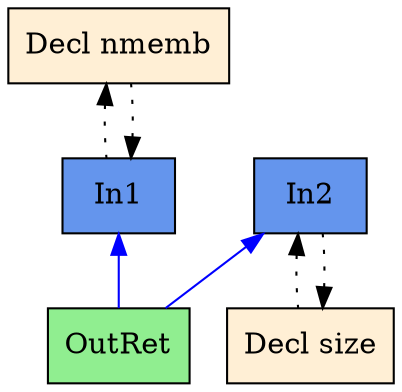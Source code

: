 digraph G {
  rankdir=TB;
  node [style="filled", ];
  9 [label="Decl nmemb", fillcolor="#FFEFD5", shape=box, ];
  10 [label="In1", fillcolor="#6495ED", shape=box, ];
  11 [label="Decl size", fillcolor="#FFEFD5", shape=box, ];
  12 [label="In2", fillcolor="#6495ED", shape=box, ];
  13 [label="OutRet", fillcolor="#90EE90", shape=box, ];
  
  
  edge [dir=back, ];
  10 -> 9 [color="#000000", style="dotted", ];
  9 -> 10 [color="#000000", style="dotted", ];
  12 -> 11 [color="#000000", style="dotted", ];
  11 -> 12 [color="#000000", style="dotted", ];
  10 -> 13 [color="#0000FF", ];
  12 -> 13 [color="#0000FF", ];
  
  }